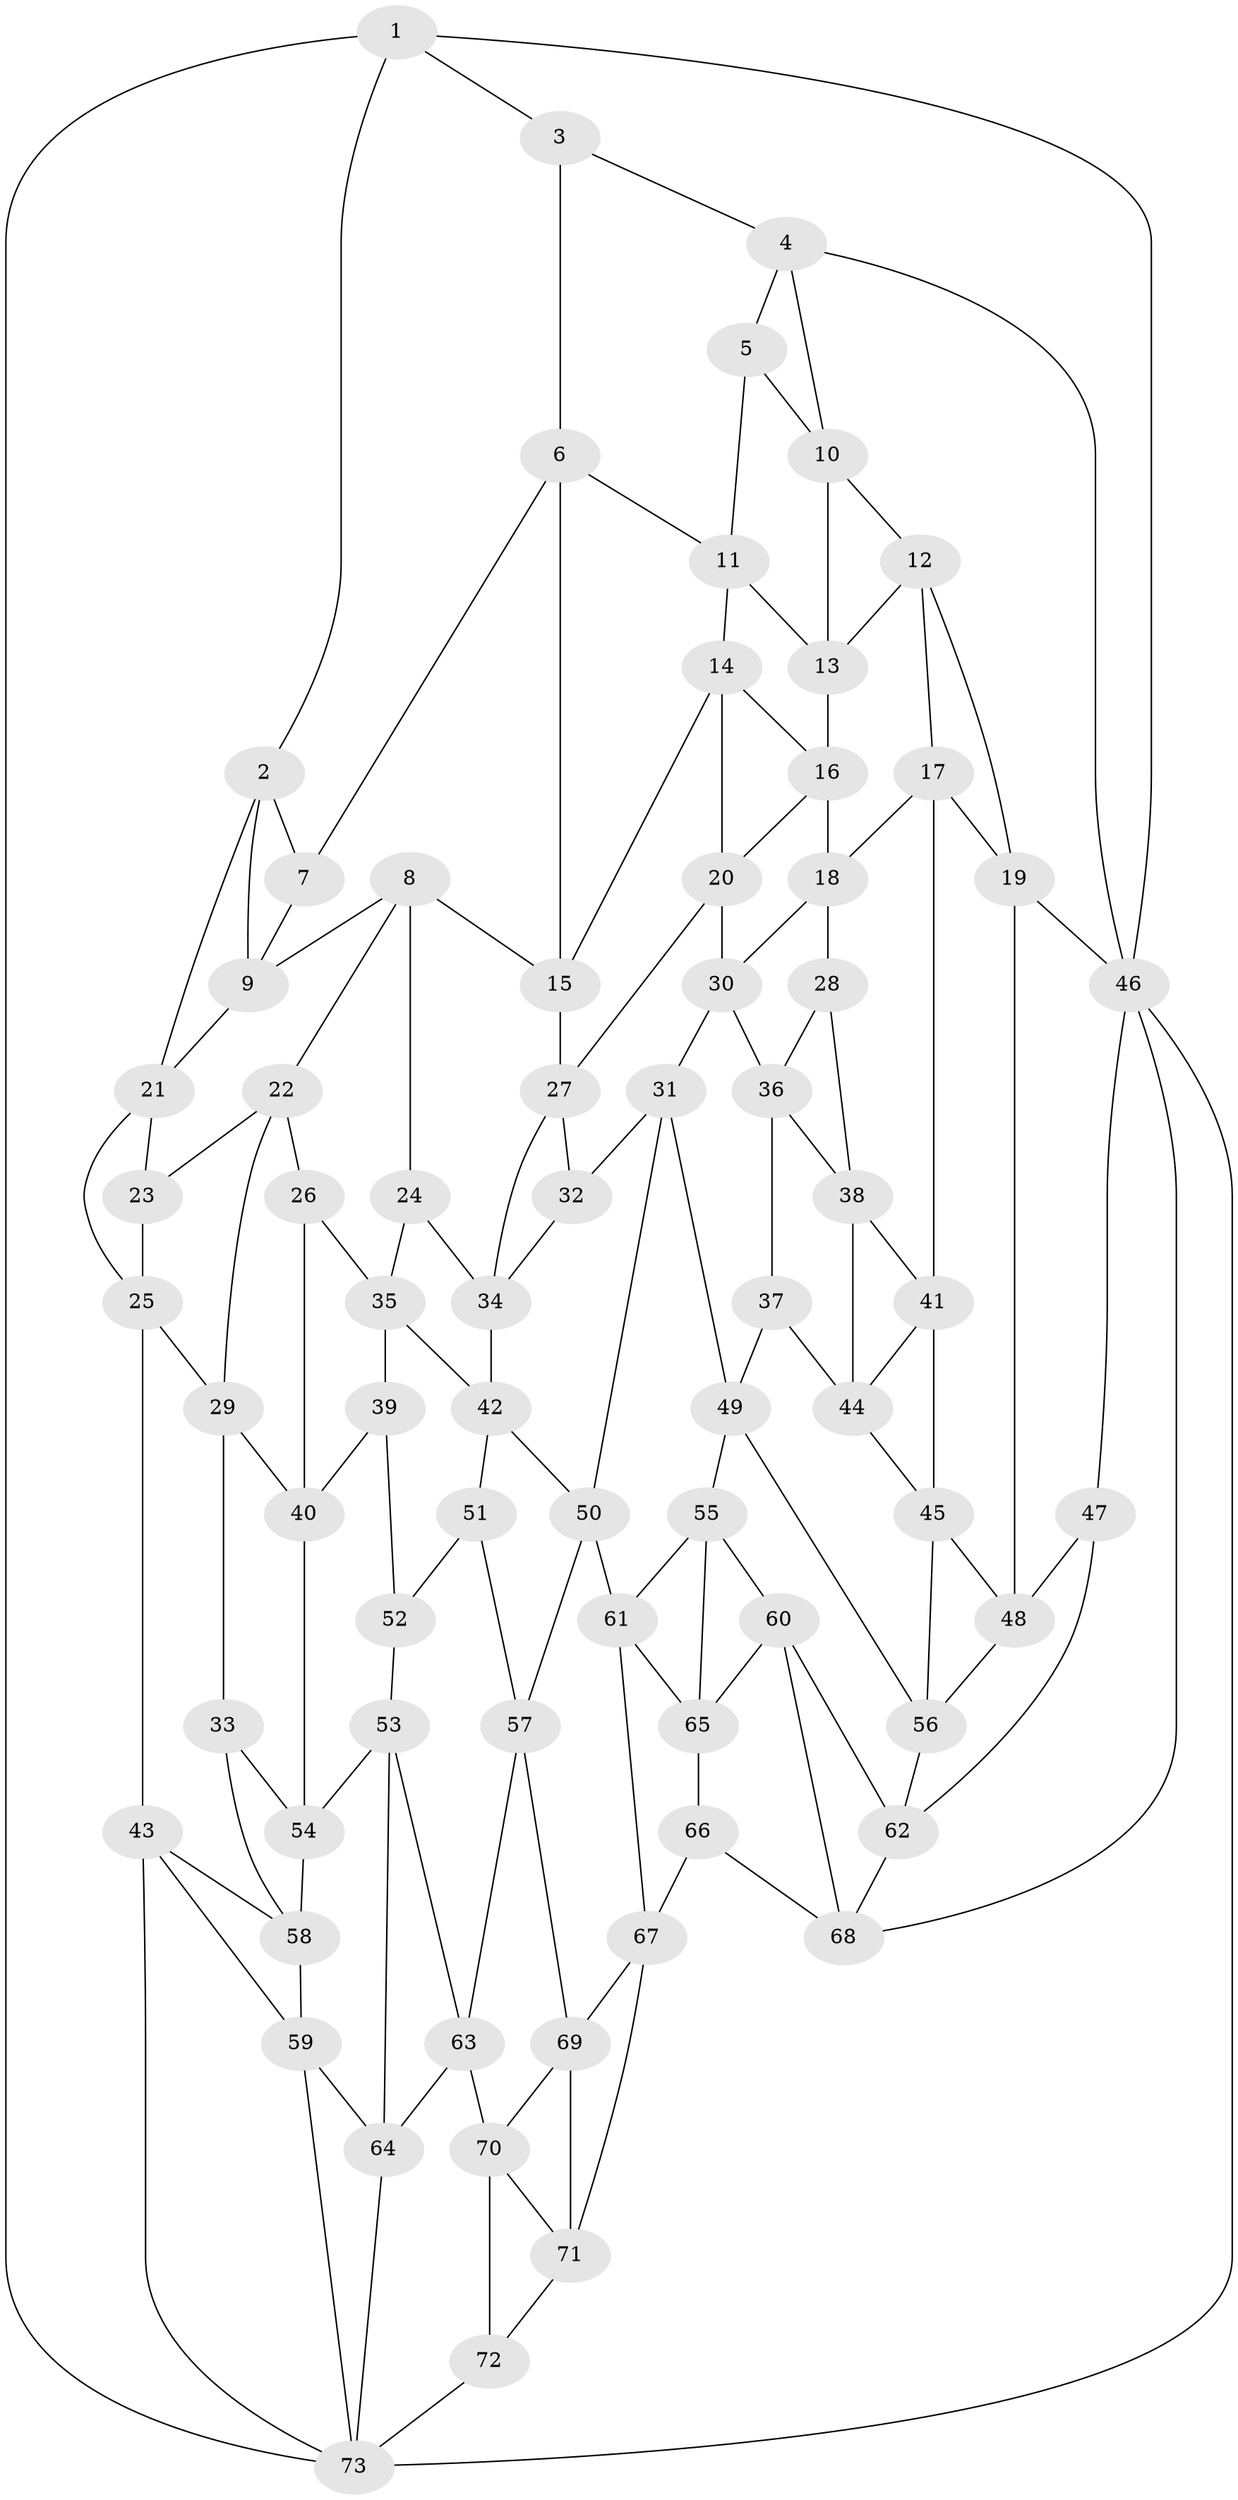 // original degree distribution, {3: 0.013793103448275862, 6: 0.21379310344827587, 4: 0.23448275862068965, 5: 0.5379310344827586}
// Generated by graph-tools (version 1.1) at 2025/51/03/09/25 03:51:02]
// undirected, 73 vertices, 140 edges
graph export_dot {
graph [start="1"]
  node [color=gray90,style=filled];
  1;
  2;
  3;
  4;
  5;
  6;
  7;
  8;
  9;
  10;
  11;
  12;
  13;
  14;
  15;
  16;
  17;
  18;
  19;
  20;
  21;
  22;
  23;
  24;
  25;
  26;
  27;
  28;
  29;
  30;
  31;
  32;
  33;
  34;
  35;
  36;
  37;
  38;
  39;
  40;
  41;
  42;
  43;
  44;
  45;
  46;
  47;
  48;
  49;
  50;
  51;
  52;
  53;
  54;
  55;
  56;
  57;
  58;
  59;
  60;
  61;
  62;
  63;
  64;
  65;
  66;
  67;
  68;
  69;
  70;
  71;
  72;
  73;
  1 -- 2 [weight=1.0];
  1 -- 3 [weight=1.0];
  1 -- 46 [weight=1.0];
  1 -- 73 [weight=1.0];
  2 -- 7 [weight=1.0];
  2 -- 9 [weight=1.0];
  2 -- 21 [weight=1.0];
  3 -- 4 [weight=1.0];
  3 -- 6 [weight=1.0];
  4 -- 5 [weight=1.0];
  4 -- 10 [weight=1.0];
  4 -- 46 [weight=1.0];
  5 -- 10 [weight=1.0];
  5 -- 11 [weight=1.0];
  6 -- 7 [weight=1.0];
  6 -- 11 [weight=1.0];
  6 -- 15 [weight=1.0];
  7 -- 9 [weight=1.0];
  8 -- 9 [weight=1.0];
  8 -- 15 [weight=1.0];
  8 -- 22 [weight=1.0];
  8 -- 24 [weight=1.0];
  9 -- 21 [weight=1.0];
  10 -- 12 [weight=1.0];
  10 -- 13 [weight=1.0];
  11 -- 13 [weight=1.0];
  11 -- 14 [weight=1.0];
  12 -- 13 [weight=1.0];
  12 -- 17 [weight=1.0];
  12 -- 19 [weight=1.0];
  13 -- 16 [weight=1.0];
  14 -- 15 [weight=1.0];
  14 -- 16 [weight=1.0];
  14 -- 20 [weight=1.0];
  15 -- 27 [weight=1.0];
  16 -- 18 [weight=1.0];
  16 -- 20 [weight=1.0];
  17 -- 18 [weight=1.0];
  17 -- 19 [weight=1.0];
  17 -- 41 [weight=1.0];
  18 -- 28 [weight=1.0];
  18 -- 30 [weight=1.0];
  19 -- 46 [weight=1.0];
  19 -- 48 [weight=1.0];
  20 -- 27 [weight=1.0];
  20 -- 30 [weight=1.0];
  21 -- 23 [weight=1.0];
  21 -- 25 [weight=1.0];
  22 -- 23 [weight=1.0];
  22 -- 26 [weight=1.0];
  22 -- 29 [weight=1.0];
  23 -- 25 [weight=1.0];
  24 -- 34 [weight=1.0];
  24 -- 35 [weight=1.0];
  25 -- 29 [weight=1.0];
  25 -- 43 [weight=1.0];
  26 -- 35 [weight=1.0];
  26 -- 40 [weight=1.0];
  27 -- 32 [weight=1.0];
  27 -- 34 [weight=1.0];
  28 -- 36 [weight=1.0];
  28 -- 38 [weight=1.0];
  29 -- 33 [weight=1.0];
  29 -- 40 [weight=1.0];
  30 -- 31 [weight=1.0];
  30 -- 36 [weight=1.0];
  31 -- 32 [weight=1.0];
  31 -- 49 [weight=1.0];
  31 -- 50 [weight=1.0];
  32 -- 34 [weight=1.0];
  33 -- 54 [weight=1.0];
  33 -- 58 [weight=1.0];
  34 -- 42 [weight=1.0];
  35 -- 39 [weight=1.0];
  35 -- 42 [weight=1.0];
  36 -- 37 [weight=1.0];
  36 -- 38 [weight=1.0];
  37 -- 44 [weight=1.0];
  37 -- 49 [weight=1.0];
  38 -- 41 [weight=1.0];
  38 -- 44 [weight=1.0];
  39 -- 40 [weight=1.0];
  39 -- 52 [weight=1.0];
  40 -- 54 [weight=1.0];
  41 -- 44 [weight=1.0];
  41 -- 45 [weight=1.0];
  42 -- 50 [weight=1.0];
  42 -- 51 [weight=1.0];
  43 -- 58 [weight=1.0];
  43 -- 59 [weight=1.0];
  43 -- 73 [weight=1.0];
  44 -- 45 [weight=1.0];
  45 -- 48 [weight=1.0];
  45 -- 56 [weight=1.0];
  46 -- 47 [weight=1.0];
  46 -- 68 [weight=1.0];
  46 -- 73 [weight=1.0];
  47 -- 48 [weight=1.0];
  47 -- 62 [weight=1.0];
  48 -- 56 [weight=1.0];
  49 -- 55 [weight=1.0];
  49 -- 56 [weight=1.0];
  50 -- 57 [weight=1.0];
  50 -- 61 [weight=1.0];
  51 -- 52 [weight=2.0];
  51 -- 57 [weight=1.0];
  52 -- 53 [weight=1.0];
  53 -- 54 [weight=1.0];
  53 -- 63 [weight=1.0];
  53 -- 64 [weight=1.0];
  54 -- 58 [weight=1.0];
  55 -- 60 [weight=1.0];
  55 -- 61 [weight=1.0];
  55 -- 65 [weight=1.0];
  56 -- 62 [weight=1.0];
  57 -- 63 [weight=1.0];
  57 -- 69 [weight=1.0];
  58 -- 59 [weight=1.0];
  59 -- 64 [weight=1.0];
  59 -- 73 [weight=1.0];
  60 -- 62 [weight=1.0];
  60 -- 65 [weight=1.0];
  60 -- 68 [weight=1.0];
  61 -- 65 [weight=1.0];
  61 -- 67 [weight=1.0];
  62 -- 68 [weight=1.0];
  63 -- 64 [weight=1.0];
  63 -- 70 [weight=1.0];
  64 -- 73 [weight=1.0];
  65 -- 66 [weight=1.0];
  66 -- 67 [weight=1.0];
  66 -- 68 [weight=1.0];
  67 -- 69 [weight=1.0];
  67 -- 71 [weight=1.0];
  69 -- 70 [weight=1.0];
  69 -- 71 [weight=1.0];
  70 -- 71 [weight=1.0];
  70 -- 72 [weight=1.0];
  71 -- 72 [weight=1.0];
  72 -- 73 [weight=1.0];
}
